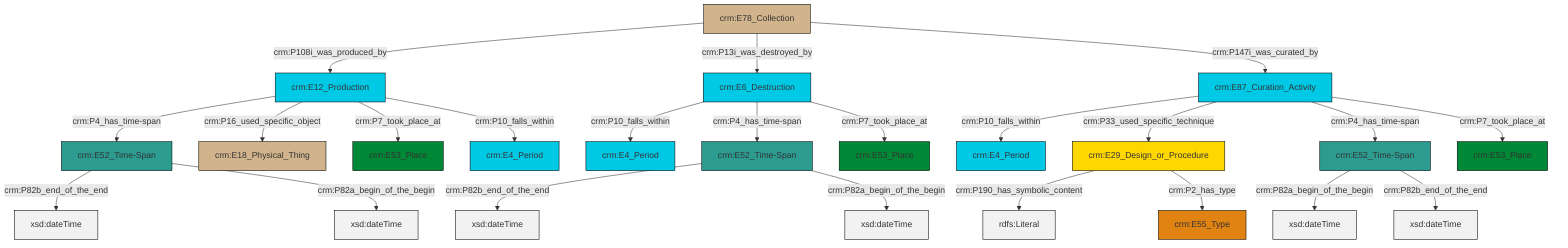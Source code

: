 graph TD
classDef Literal fill:#f2f2f2,stroke:#000000;
classDef CRM_Entity fill:#FFFFFF,stroke:#000000;
classDef Temporal_Entity fill:#00C9E6, stroke:#000000;
classDef Type fill:#E18312, stroke:#000000;
classDef Time-Span fill:#2C9C91, stroke:#000000;
classDef Appellation fill:#FFEB7F, stroke:#000000;
classDef Place fill:#008836, stroke:#000000;
classDef Persistent_Item fill:#B266B2, stroke:#000000;
classDef Conceptual_Object fill:#FFD700, stroke:#000000;
classDef Physical_Thing fill:#D2B48C, stroke:#000000;
classDef Actor fill:#f58aad, stroke:#000000;
classDef PC_Classes fill:#4ce600, stroke:#000000;
classDef Multi fill:#cccccc,stroke:#000000;

0["crm:E87_Curation_Activity"]:::Temporal_Entity -->|crm:P10_falls_within| 1["crm:E4_Period"]:::Temporal_Entity
4["crm:E52_Time-Span"]:::Time-Span -->|crm:P82b_end_of_the_end| 5[xsd:dateTime]:::Literal
8["crm:E29_Design_or_Procedure"]:::Conceptual_Object -->|crm:P190_has_symbolic_content| 10[rdfs:Literal]:::Literal
8["crm:E29_Design_or_Procedure"]:::Conceptual_Object -->|crm:P2_has_type| 11["crm:E55_Type"]:::Type
0["crm:E87_Curation_Activity"]:::Temporal_Entity -->|crm:P33_used_specific_technique| 8["crm:E29_Design_or_Procedure"]:::Conceptual_Object
14["crm:E12_Production"]:::Temporal_Entity -->|crm:P4_has_time-span| 4["crm:E52_Time-Span"]:::Time-Span
0["crm:E87_Curation_Activity"]:::Temporal_Entity -->|crm:P4_has_time-span| 15["crm:E52_Time-Span"]:::Time-Span
16["crm:E52_Time-Span"]:::Time-Span -->|crm:P82b_end_of_the_end| 17[xsd:dateTime]:::Literal
4["crm:E52_Time-Span"]:::Time-Span -->|crm:P82a_begin_of_the_begin| 18[xsd:dateTime]:::Literal
21["crm:E78_Collection"]:::Physical_Thing -->|crm:P108i_was_produced_by| 14["crm:E12_Production"]:::Temporal_Entity
14["crm:E12_Production"]:::Temporal_Entity -->|crm:P16_used_specific_object| 2["crm:E18_Physical_Thing"]:::Physical_Thing
15["crm:E52_Time-Span"]:::Time-Span -->|crm:P82a_begin_of_the_begin| 22[xsd:dateTime]:::Literal
16["crm:E52_Time-Span"]:::Time-Span -->|crm:P82a_begin_of_the_begin| 24[xsd:dateTime]:::Literal
0["crm:E87_Curation_Activity"]:::Temporal_Entity -->|crm:P7_took_place_at| 12["crm:E53_Place"]:::Place
21["crm:E78_Collection"]:::Physical_Thing -->|crm:P13i_was_destroyed_by| 6["crm:E6_Destruction"]:::Temporal_Entity
21["crm:E78_Collection"]:::Physical_Thing -->|crm:P147i_was_curated_by| 0["crm:E87_Curation_Activity"]:::Temporal_Entity
6["crm:E6_Destruction"]:::Temporal_Entity -->|crm:P10_falls_within| 19["crm:E4_Period"]:::Temporal_Entity
15["crm:E52_Time-Span"]:::Time-Span -->|crm:P82b_end_of_the_end| 32[xsd:dateTime]:::Literal
6["crm:E6_Destruction"]:::Temporal_Entity -->|crm:P4_has_time-span| 16["crm:E52_Time-Span"]:::Time-Span
14["crm:E12_Production"]:::Temporal_Entity -->|crm:P7_took_place_at| 33["crm:E53_Place"]:::Place
6["crm:E6_Destruction"]:::Temporal_Entity -->|crm:P7_took_place_at| 29["crm:E53_Place"]:::Place
14["crm:E12_Production"]:::Temporal_Entity -->|crm:P10_falls_within| 25["crm:E4_Period"]:::Temporal_Entity